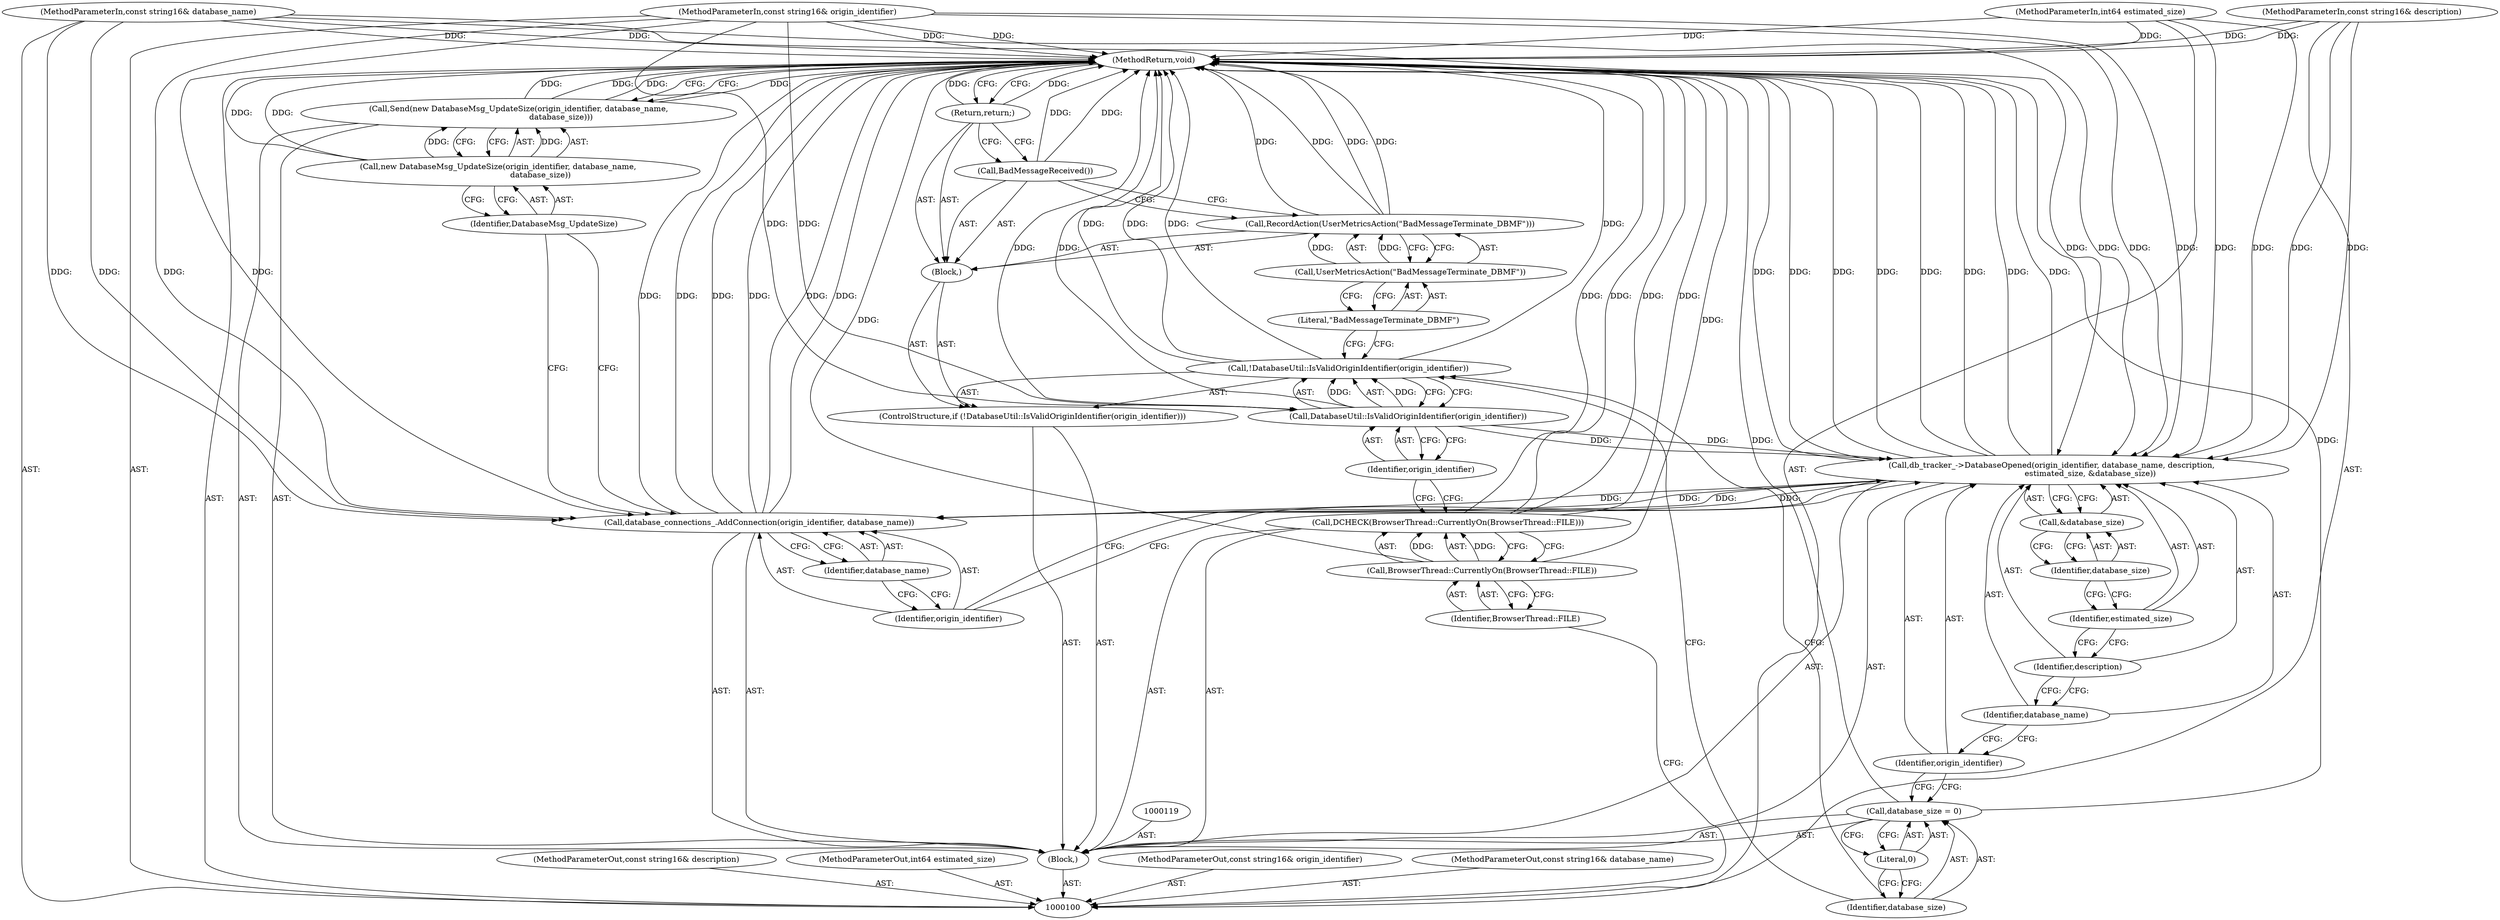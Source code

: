 digraph "0_Chrome_ccfb891dc0c936a8806d663fe6581bf659761819" {
"1000136" [label="(MethodReturn,void)"];
"1000101" [label="(MethodParameterIn,const string16& origin_identifier)"];
"1000201" [label="(MethodParameterOut,const string16& origin_identifier)"];
"1000118" [label="(Return,return;)"];
"1000122" [label="(Literal,0)"];
"1000120" [label="(Call,database_size = 0)"];
"1000121" [label="(Identifier,database_size)"];
"1000123" [label="(Call,db_tracker_->DatabaseOpened(origin_identifier, database_name, description,\n                               estimated_size, &database_size))"];
"1000124" [label="(Identifier,origin_identifier)"];
"1000125" [label="(Identifier,database_name)"];
"1000126" [label="(Identifier,description)"];
"1000127" [label="(Identifier,estimated_size)"];
"1000128" [label="(Call,&database_size)"];
"1000129" [label="(Identifier,database_size)"];
"1000130" [label="(Call,database_connections_.AddConnection(origin_identifier, database_name))"];
"1000131" [label="(Identifier,origin_identifier)"];
"1000132" [label="(Identifier,database_name)"];
"1000135" [label="(Identifier,DatabaseMsg_UpdateSize)"];
"1000133" [label="(Call,Send(new DatabaseMsg_UpdateSize(origin_identifier, database_name,\n                                  database_size)))"];
"1000134" [label="(Call,new DatabaseMsg_UpdateSize(origin_identifier, database_name,\n                                  database_size))"];
"1000102" [label="(MethodParameterIn,const string16& database_name)"];
"1000202" [label="(MethodParameterOut,const string16& database_name)"];
"1000103" [label="(MethodParameterIn,const string16& description)"];
"1000203" [label="(MethodParameterOut,const string16& description)"];
"1000104" [label="(MethodParameterIn,int64 estimated_size)"];
"1000204" [label="(MethodParameterOut,int64 estimated_size)"];
"1000105" [label="(Block,)"];
"1000107" [label="(Call,BrowserThread::CurrentlyOn(BrowserThread::FILE))"];
"1000106" [label="(Call,DCHECK(BrowserThread::CurrentlyOn(BrowserThread::FILE)))"];
"1000108" [label="(Identifier,BrowserThread::FILE)"];
"1000109" [label="(ControlStructure,if (!DatabaseUtil::IsValidOriginIdentifier(origin_identifier)))"];
"1000112" [label="(Identifier,origin_identifier)"];
"1000110" [label="(Call,!DatabaseUtil::IsValidOriginIdentifier(origin_identifier))"];
"1000113" [label="(Block,)"];
"1000111" [label="(Call,DatabaseUtil::IsValidOriginIdentifier(origin_identifier))"];
"1000115" [label="(Call,UserMetricsAction(\"BadMessageTerminate_DBMF\"))"];
"1000116" [label="(Literal,\"BadMessageTerminate_DBMF\")"];
"1000114" [label="(Call,RecordAction(UserMetricsAction(\"BadMessageTerminate_DBMF\")))"];
"1000117" [label="(Call,BadMessageReceived())"];
"1000136" -> "1000100"  [label="AST: "];
"1000136" -> "1000118"  [label="CFG: "];
"1000136" -> "1000133"  [label="CFG: "];
"1000117" -> "1000136"  [label="DDG: "];
"1000107" -> "1000136"  [label="DDG: "];
"1000106" -> "1000136"  [label="DDG: "];
"1000106" -> "1000136"  [label="DDG: "];
"1000104" -> "1000136"  [label="DDG: "];
"1000114" -> "1000136"  [label="DDG: "];
"1000114" -> "1000136"  [label="DDG: "];
"1000123" -> "1000136"  [label="DDG: "];
"1000123" -> "1000136"  [label="DDG: "];
"1000123" -> "1000136"  [label="DDG: "];
"1000123" -> "1000136"  [label="DDG: "];
"1000110" -> "1000136"  [label="DDG: "];
"1000110" -> "1000136"  [label="DDG: "];
"1000130" -> "1000136"  [label="DDG: "];
"1000130" -> "1000136"  [label="DDG: "];
"1000130" -> "1000136"  [label="DDG: "];
"1000103" -> "1000136"  [label="DDG: "];
"1000133" -> "1000136"  [label="DDG: "];
"1000133" -> "1000136"  [label="DDG: "];
"1000120" -> "1000136"  [label="DDG: "];
"1000102" -> "1000136"  [label="DDG: "];
"1000111" -> "1000136"  [label="DDG: "];
"1000134" -> "1000136"  [label="DDG: "];
"1000101" -> "1000136"  [label="DDG: "];
"1000118" -> "1000136"  [label="DDG: "];
"1000101" -> "1000100"  [label="AST: "];
"1000101" -> "1000136"  [label="DDG: "];
"1000101" -> "1000111"  [label="DDG: "];
"1000101" -> "1000123"  [label="DDG: "];
"1000101" -> "1000130"  [label="DDG: "];
"1000201" -> "1000100"  [label="AST: "];
"1000118" -> "1000113"  [label="AST: "];
"1000118" -> "1000117"  [label="CFG: "];
"1000136" -> "1000118"  [label="CFG: "];
"1000118" -> "1000136"  [label="DDG: "];
"1000122" -> "1000120"  [label="AST: "];
"1000122" -> "1000121"  [label="CFG: "];
"1000120" -> "1000122"  [label="CFG: "];
"1000120" -> "1000105"  [label="AST: "];
"1000120" -> "1000122"  [label="CFG: "];
"1000121" -> "1000120"  [label="AST: "];
"1000122" -> "1000120"  [label="AST: "];
"1000124" -> "1000120"  [label="CFG: "];
"1000120" -> "1000136"  [label="DDG: "];
"1000121" -> "1000120"  [label="AST: "];
"1000121" -> "1000110"  [label="CFG: "];
"1000122" -> "1000121"  [label="CFG: "];
"1000123" -> "1000105"  [label="AST: "];
"1000123" -> "1000128"  [label="CFG: "];
"1000124" -> "1000123"  [label="AST: "];
"1000125" -> "1000123"  [label="AST: "];
"1000126" -> "1000123"  [label="AST: "];
"1000127" -> "1000123"  [label="AST: "];
"1000128" -> "1000123"  [label="AST: "];
"1000131" -> "1000123"  [label="CFG: "];
"1000123" -> "1000136"  [label="DDG: "];
"1000123" -> "1000136"  [label="DDG: "];
"1000123" -> "1000136"  [label="DDG: "];
"1000123" -> "1000136"  [label="DDG: "];
"1000111" -> "1000123"  [label="DDG: "];
"1000101" -> "1000123"  [label="DDG: "];
"1000102" -> "1000123"  [label="DDG: "];
"1000103" -> "1000123"  [label="DDG: "];
"1000104" -> "1000123"  [label="DDG: "];
"1000123" -> "1000130"  [label="DDG: "];
"1000123" -> "1000130"  [label="DDG: "];
"1000124" -> "1000123"  [label="AST: "];
"1000124" -> "1000120"  [label="CFG: "];
"1000125" -> "1000124"  [label="CFG: "];
"1000125" -> "1000123"  [label="AST: "];
"1000125" -> "1000124"  [label="CFG: "];
"1000126" -> "1000125"  [label="CFG: "];
"1000126" -> "1000123"  [label="AST: "];
"1000126" -> "1000125"  [label="CFG: "];
"1000127" -> "1000126"  [label="CFG: "];
"1000127" -> "1000123"  [label="AST: "];
"1000127" -> "1000126"  [label="CFG: "];
"1000129" -> "1000127"  [label="CFG: "];
"1000128" -> "1000123"  [label="AST: "];
"1000128" -> "1000129"  [label="CFG: "];
"1000129" -> "1000128"  [label="AST: "];
"1000123" -> "1000128"  [label="CFG: "];
"1000129" -> "1000128"  [label="AST: "];
"1000129" -> "1000127"  [label="CFG: "];
"1000128" -> "1000129"  [label="CFG: "];
"1000130" -> "1000105"  [label="AST: "];
"1000130" -> "1000132"  [label="CFG: "];
"1000131" -> "1000130"  [label="AST: "];
"1000132" -> "1000130"  [label="AST: "];
"1000135" -> "1000130"  [label="CFG: "];
"1000130" -> "1000136"  [label="DDG: "];
"1000130" -> "1000136"  [label="DDG: "];
"1000130" -> "1000136"  [label="DDG: "];
"1000123" -> "1000130"  [label="DDG: "];
"1000123" -> "1000130"  [label="DDG: "];
"1000101" -> "1000130"  [label="DDG: "];
"1000102" -> "1000130"  [label="DDG: "];
"1000131" -> "1000130"  [label="AST: "];
"1000131" -> "1000123"  [label="CFG: "];
"1000132" -> "1000131"  [label="CFG: "];
"1000132" -> "1000130"  [label="AST: "];
"1000132" -> "1000131"  [label="CFG: "];
"1000130" -> "1000132"  [label="CFG: "];
"1000135" -> "1000134"  [label="AST: "];
"1000135" -> "1000130"  [label="CFG: "];
"1000134" -> "1000135"  [label="CFG: "];
"1000133" -> "1000105"  [label="AST: "];
"1000133" -> "1000134"  [label="CFG: "];
"1000134" -> "1000133"  [label="AST: "];
"1000136" -> "1000133"  [label="CFG: "];
"1000133" -> "1000136"  [label="DDG: "];
"1000133" -> "1000136"  [label="DDG: "];
"1000134" -> "1000133"  [label="DDG: "];
"1000134" -> "1000133"  [label="AST: "];
"1000134" -> "1000135"  [label="CFG: "];
"1000135" -> "1000134"  [label="AST: "];
"1000133" -> "1000134"  [label="CFG: "];
"1000134" -> "1000136"  [label="DDG: "];
"1000134" -> "1000133"  [label="DDG: "];
"1000102" -> "1000100"  [label="AST: "];
"1000102" -> "1000136"  [label="DDG: "];
"1000102" -> "1000123"  [label="DDG: "];
"1000102" -> "1000130"  [label="DDG: "];
"1000202" -> "1000100"  [label="AST: "];
"1000103" -> "1000100"  [label="AST: "];
"1000103" -> "1000136"  [label="DDG: "];
"1000103" -> "1000123"  [label="DDG: "];
"1000203" -> "1000100"  [label="AST: "];
"1000104" -> "1000100"  [label="AST: "];
"1000104" -> "1000136"  [label="DDG: "];
"1000104" -> "1000123"  [label="DDG: "];
"1000204" -> "1000100"  [label="AST: "];
"1000105" -> "1000100"  [label="AST: "];
"1000106" -> "1000105"  [label="AST: "];
"1000109" -> "1000105"  [label="AST: "];
"1000119" -> "1000105"  [label="AST: "];
"1000120" -> "1000105"  [label="AST: "];
"1000123" -> "1000105"  [label="AST: "];
"1000130" -> "1000105"  [label="AST: "];
"1000133" -> "1000105"  [label="AST: "];
"1000107" -> "1000106"  [label="AST: "];
"1000107" -> "1000108"  [label="CFG: "];
"1000108" -> "1000107"  [label="AST: "];
"1000106" -> "1000107"  [label="CFG: "];
"1000107" -> "1000136"  [label="DDG: "];
"1000107" -> "1000106"  [label="DDG: "];
"1000106" -> "1000105"  [label="AST: "];
"1000106" -> "1000107"  [label="CFG: "];
"1000107" -> "1000106"  [label="AST: "];
"1000112" -> "1000106"  [label="CFG: "];
"1000106" -> "1000136"  [label="DDG: "];
"1000106" -> "1000136"  [label="DDG: "];
"1000107" -> "1000106"  [label="DDG: "];
"1000108" -> "1000107"  [label="AST: "];
"1000108" -> "1000100"  [label="CFG: "];
"1000107" -> "1000108"  [label="CFG: "];
"1000109" -> "1000105"  [label="AST: "];
"1000110" -> "1000109"  [label="AST: "];
"1000113" -> "1000109"  [label="AST: "];
"1000112" -> "1000111"  [label="AST: "];
"1000112" -> "1000106"  [label="CFG: "];
"1000111" -> "1000112"  [label="CFG: "];
"1000110" -> "1000109"  [label="AST: "];
"1000110" -> "1000111"  [label="CFG: "];
"1000111" -> "1000110"  [label="AST: "];
"1000116" -> "1000110"  [label="CFG: "];
"1000121" -> "1000110"  [label="CFG: "];
"1000110" -> "1000136"  [label="DDG: "];
"1000110" -> "1000136"  [label="DDG: "];
"1000111" -> "1000110"  [label="DDG: "];
"1000113" -> "1000109"  [label="AST: "];
"1000114" -> "1000113"  [label="AST: "];
"1000117" -> "1000113"  [label="AST: "];
"1000118" -> "1000113"  [label="AST: "];
"1000111" -> "1000110"  [label="AST: "];
"1000111" -> "1000112"  [label="CFG: "];
"1000112" -> "1000111"  [label="AST: "];
"1000110" -> "1000111"  [label="CFG: "];
"1000111" -> "1000136"  [label="DDG: "];
"1000111" -> "1000110"  [label="DDG: "];
"1000101" -> "1000111"  [label="DDG: "];
"1000111" -> "1000123"  [label="DDG: "];
"1000115" -> "1000114"  [label="AST: "];
"1000115" -> "1000116"  [label="CFG: "];
"1000116" -> "1000115"  [label="AST: "];
"1000114" -> "1000115"  [label="CFG: "];
"1000115" -> "1000114"  [label="DDG: "];
"1000116" -> "1000115"  [label="AST: "];
"1000116" -> "1000110"  [label="CFG: "];
"1000115" -> "1000116"  [label="CFG: "];
"1000114" -> "1000113"  [label="AST: "];
"1000114" -> "1000115"  [label="CFG: "];
"1000115" -> "1000114"  [label="AST: "];
"1000117" -> "1000114"  [label="CFG: "];
"1000114" -> "1000136"  [label="DDG: "];
"1000114" -> "1000136"  [label="DDG: "];
"1000115" -> "1000114"  [label="DDG: "];
"1000117" -> "1000113"  [label="AST: "];
"1000117" -> "1000114"  [label="CFG: "];
"1000118" -> "1000117"  [label="CFG: "];
"1000117" -> "1000136"  [label="DDG: "];
}
